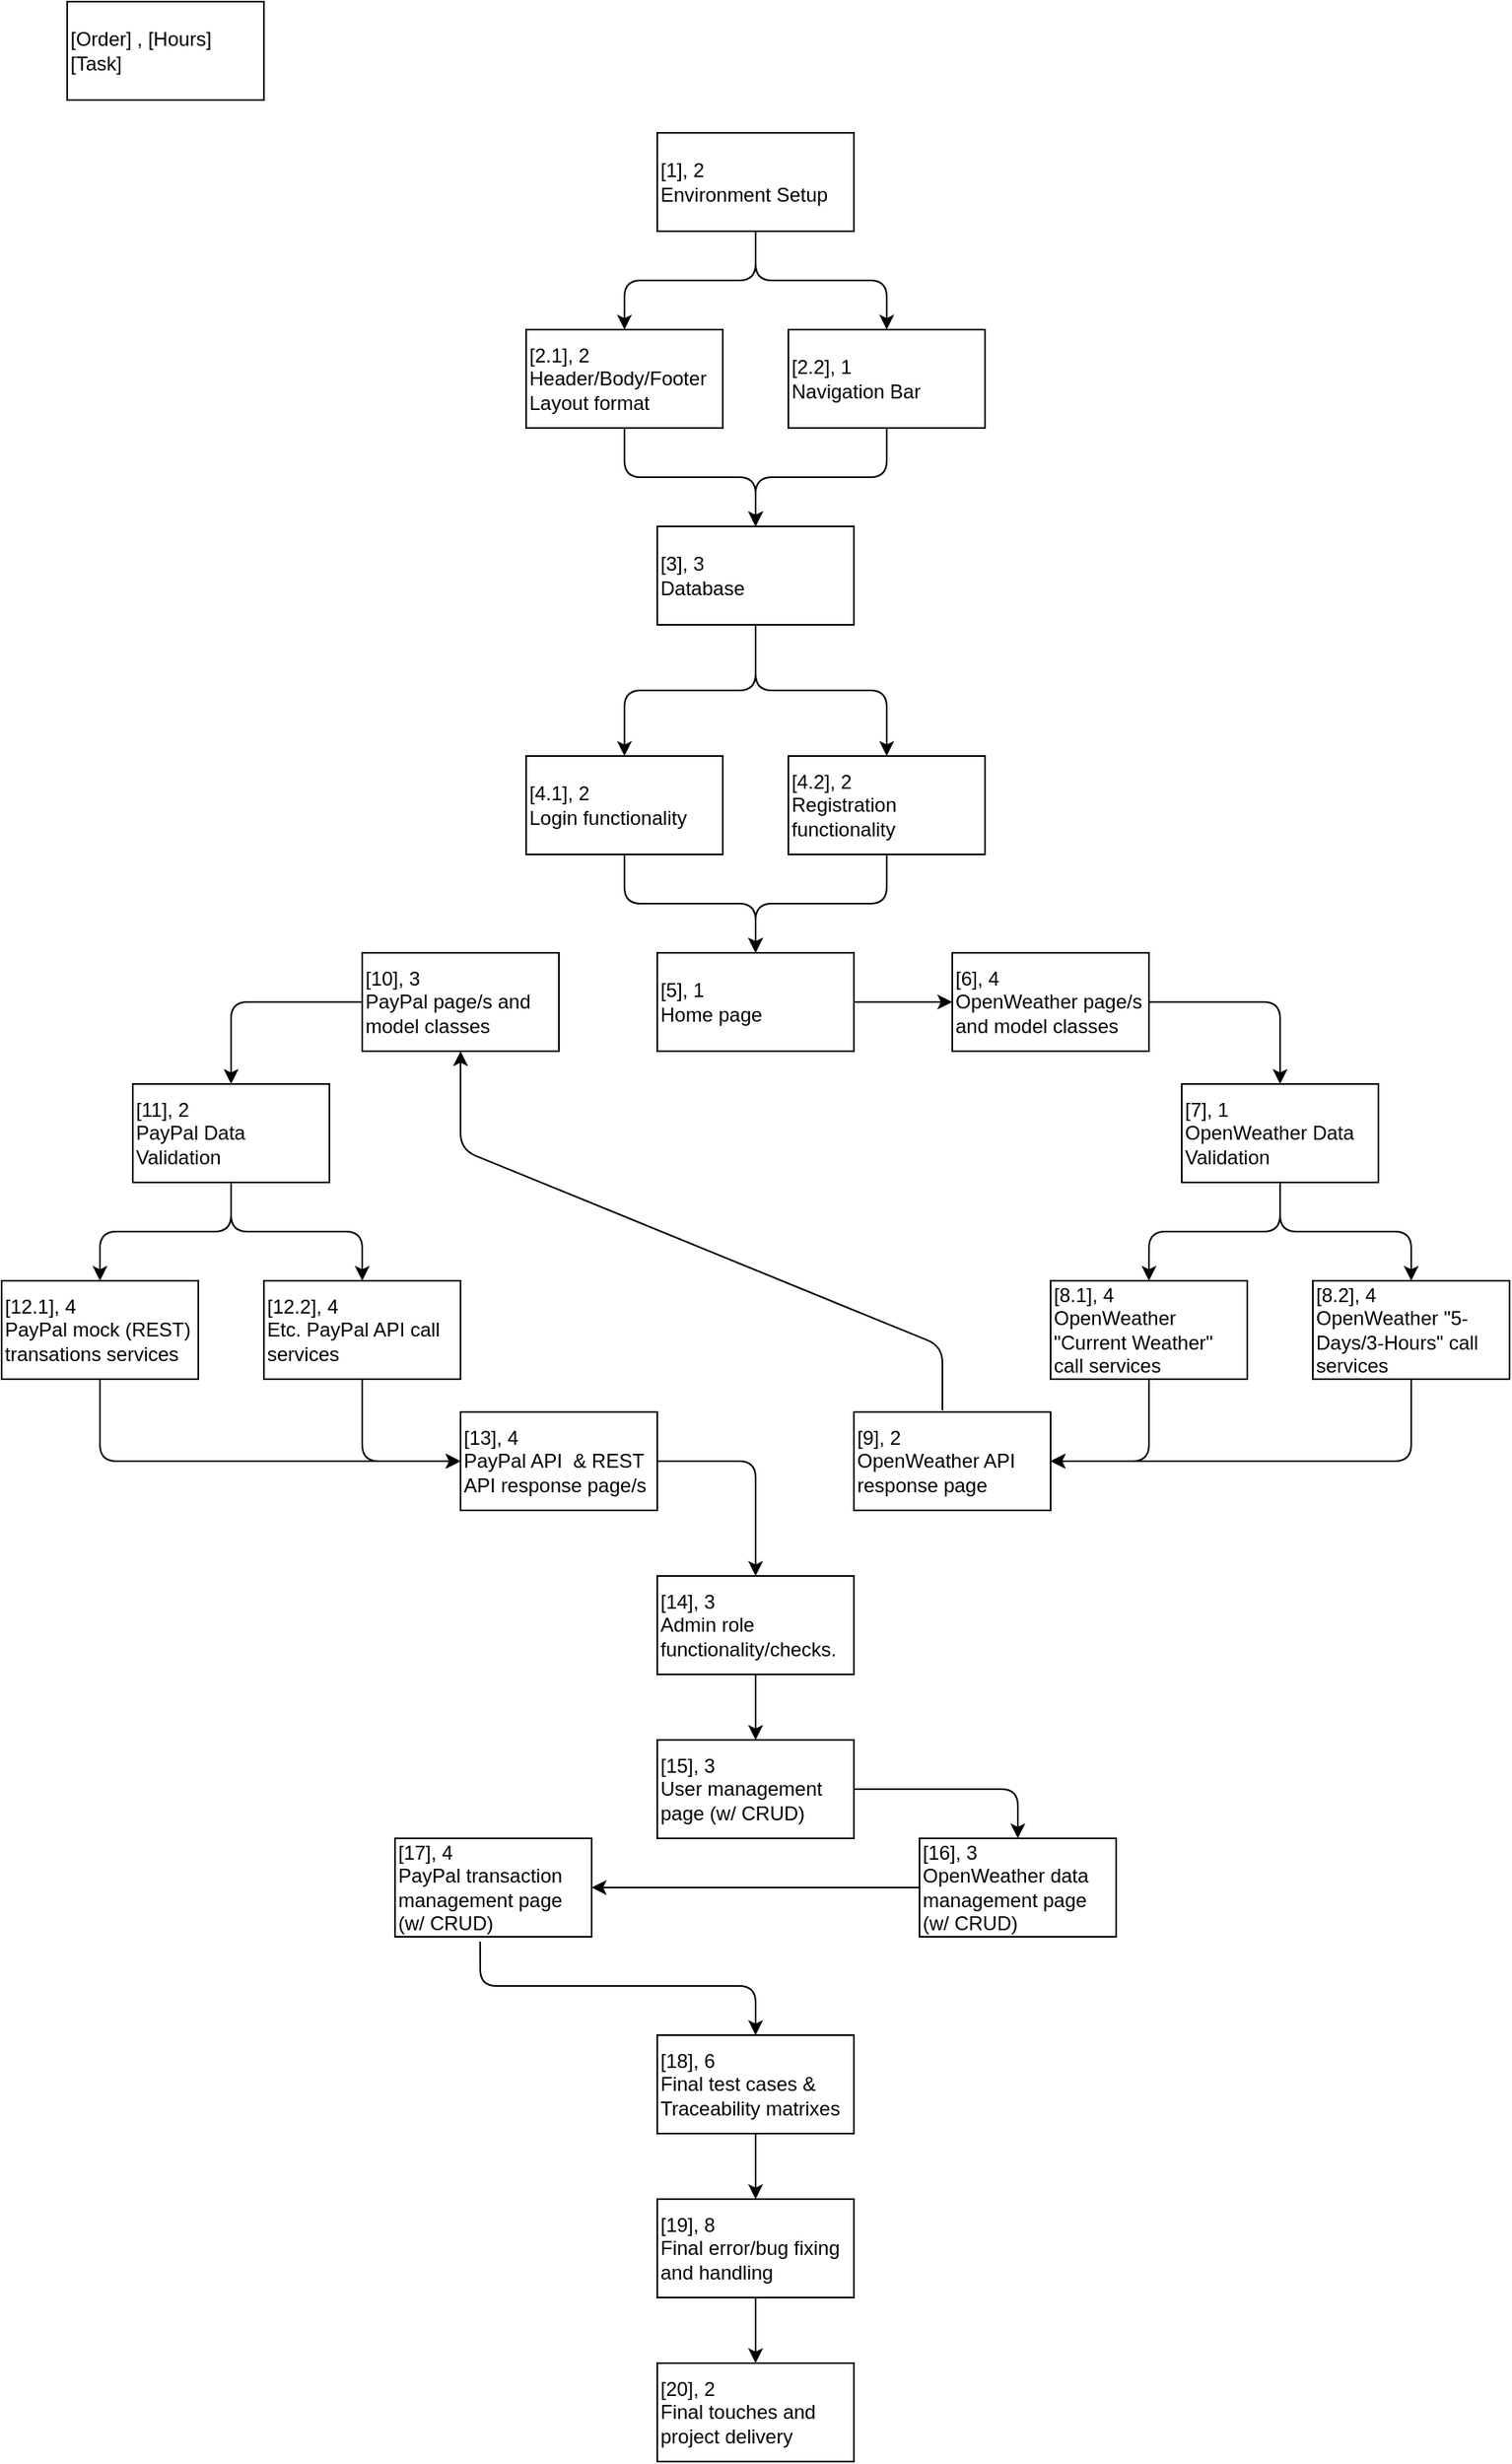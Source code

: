 <mxfile version="12.7.9" type="device"><diagram id="l1kTce5misl3AWBpScOo" name="Page-1"><mxGraphModel dx="1622" dy="1885" grid="1" gridSize="10" guides="1" tooltips="1" connect="1" arrows="1" fold="1" page="1" pageScale="1" pageWidth="850" pageHeight="1100" math="0" shadow="0"><root><mxCell id="0"/><mxCell id="1" parent="0"/><mxCell id="Xzwm3Am4kFhPTP6zd-Go-1" value="&lt;div&gt;[1], 2&lt;br&gt;&lt;/div&gt;&lt;div&gt;Environment Setup&lt;br&gt;&lt;/div&gt;" style="rounded=0;whiteSpace=wrap;html=1;align=left;" vertex="1" parent="1"><mxGeometry x="360" y="-140" width="120" height="60" as="geometry"/></mxCell><mxCell id="Xzwm3Am4kFhPTP6zd-Go-2" value="&lt;div&gt;[Order] , [Hours]&lt;br&gt;&lt;/div&gt;&lt;div&gt;[Task]&lt;br&gt;&lt;/div&gt;" style="rounded=0;whiteSpace=wrap;html=1;align=left;" vertex="1" parent="1"><mxGeometry y="-220" width="120" height="60" as="geometry"/></mxCell><mxCell id="Xzwm3Am4kFhPTP6zd-Go-3" value="&lt;div&gt;[2.1], 2&lt;br&gt;&lt;/div&gt;&lt;div&gt;Header/Body/Footer&lt;/div&gt;&lt;div&gt;Layout format&lt;br&gt;&lt;/div&gt;" style="rounded=0;whiteSpace=wrap;html=1;align=left;" vertex="1" parent="1"><mxGeometry x="280" y="-20" width="120" height="60" as="geometry"/></mxCell><mxCell id="Xzwm3Am4kFhPTP6zd-Go-4" value="" style="endArrow=classic;html=1;exitX=0.5;exitY=1;exitDx=0;exitDy=0;entryX=0.5;entryY=0;entryDx=0;entryDy=0;" edge="1" parent="1" source="Xzwm3Am4kFhPTP6zd-Go-1" target="Xzwm3Am4kFhPTP6zd-Go-3"><mxGeometry width="50" height="50" relative="1" as="geometry"><mxPoint x="590" y="-130" as="sourcePoint"/><mxPoint x="640" y="-180" as="targetPoint"/><Array as="points"><mxPoint x="420" y="-50"/><mxPoint x="340" y="-50"/></Array></mxGeometry></mxCell><mxCell id="Xzwm3Am4kFhPTP6zd-Go-7" value="&lt;div&gt;[5], 1&lt;br&gt;&lt;/div&gt;Home page" style="rounded=0;whiteSpace=wrap;html=1;align=left;" vertex="1" parent="1"><mxGeometry x="360" y="360" width="120" height="60" as="geometry"/></mxCell><mxCell id="Xzwm3Am4kFhPTP6zd-Go-8" value="&lt;div&gt;[10], 3&lt;br&gt;&lt;/div&gt;PayPal page/s and model classes" style="rounded=0;whiteSpace=wrap;html=1;align=left;" vertex="1" parent="1"><mxGeometry x="180" y="360" width="120" height="60" as="geometry"/></mxCell><mxCell id="Xzwm3Am4kFhPTP6zd-Go-9" value="&lt;div&gt;[6], 4&lt;br&gt;&lt;/div&gt;OpenWeather page/s and model classes" style="rounded=0;whiteSpace=wrap;html=1;align=left;" vertex="1" parent="1"><mxGeometry x="540" y="360" width="120" height="60" as="geometry"/></mxCell><mxCell id="Xzwm3Am4kFhPTP6zd-Go-10" value="" style="endArrow=classic;html=1;entryX=0.5;entryY=0;entryDx=0;entryDy=0;exitX=0.5;exitY=1;exitDx=0;exitDy=0;" edge="1" parent="1" source="Xzwm3Am4kFhPTP6zd-Go-51" target="Xzwm3Am4kFhPTP6zd-Go-42"><mxGeometry width="50" height="50" relative="1" as="geometry"><mxPoint x="580" y="160" as="sourcePoint"/><mxPoint x="330" y="170" as="targetPoint"/><Array as="points"><mxPoint x="420" y="200"/><mxPoint x="340" y="200"/></Array></mxGeometry></mxCell><mxCell id="Xzwm3Am4kFhPTP6zd-Go-13" value="&lt;div&gt;[2.2], 1&lt;br&gt;&lt;/div&gt;Navigation Bar" style="rounded=0;whiteSpace=wrap;html=1;align=left;" vertex="1" parent="1"><mxGeometry x="440" y="-20" width="120" height="60" as="geometry"/></mxCell><mxCell id="Xzwm3Am4kFhPTP6zd-Go-16" value="" style="endArrow=classic;html=1;exitX=1;exitY=0.5;exitDx=0;exitDy=0;entryX=0;entryY=0.5;entryDx=0;entryDy=0;" edge="1" parent="1" source="Xzwm3Am4kFhPTP6zd-Go-7" target="Xzwm3Am4kFhPTP6zd-Go-9"><mxGeometry width="50" height="50" relative="1" as="geometry"><mxPoint x="580" y="530" as="sourcePoint"/><mxPoint x="630" y="480" as="targetPoint"/></mxGeometry></mxCell><mxCell id="Xzwm3Am4kFhPTP6zd-Go-17" value="&lt;div&gt;[11], 2&lt;br&gt;&lt;/div&gt;PayPal Data Validation" style="rounded=0;whiteSpace=wrap;html=1;align=left;" vertex="1" parent="1"><mxGeometry x="40" y="440" width="120" height="60" as="geometry"/></mxCell><mxCell id="Xzwm3Am4kFhPTP6zd-Go-18" value="&lt;div&gt;[7], 1&lt;br&gt;&lt;/div&gt;OpenWeather Data Validation" style="rounded=0;whiteSpace=wrap;html=1;align=left;" vertex="1" parent="1"><mxGeometry x="680" y="440" width="120" height="60" as="geometry"/></mxCell><mxCell id="Xzwm3Am4kFhPTP6zd-Go-19" value="" style="endArrow=classic;html=1;exitX=0;exitY=0.5;exitDx=0;exitDy=0;entryX=0.5;entryY=0;entryDx=0;entryDy=0;" edge="1" parent="1" source="Xzwm3Am4kFhPTP6zd-Go-8" target="Xzwm3Am4kFhPTP6zd-Go-17"><mxGeometry width="50" height="50" relative="1" as="geometry"><mxPoint x="80" y="380" as="sourcePoint"/><mxPoint x="130" y="330" as="targetPoint"/><Array as="points"><mxPoint x="100" y="390"/></Array></mxGeometry></mxCell><mxCell id="Xzwm3Am4kFhPTP6zd-Go-20" value="" style="endArrow=classic;html=1;exitX=1;exitY=0.5;exitDx=0;exitDy=0;entryX=0.5;entryY=0;entryDx=0;entryDy=0;" edge="1" parent="1" source="Xzwm3Am4kFhPTP6zd-Go-9" target="Xzwm3Am4kFhPTP6zd-Go-18"><mxGeometry width="50" height="50" relative="1" as="geometry"><mxPoint x="540" y="530" as="sourcePoint"/><mxPoint x="590" y="480" as="targetPoint"/><Array as="points"><mxPoint x="740" y="390"/></Array></mxGeometry></mxCell><mxCell id="Xzwm3Am4kFhPTP6zd-Go-22" value="&lt;div&gt;[8.1], 4&lt;br&gt;&lt;/div&gt;OpenWeather &quot;Current Weather&quot; call services" style="rounded=0;whiteSpace=wrap;html=1;align=left;" vertex="1" parent="1"><mxGeometry x="600" y="560" width="120" height="60" as="geometry"/></mxCell><mxCell id="Xzwm3Am4kFhPTP6zd-Go-23" value="&lt;div&gt;[8.2], 4&lt;br&gt;&lt;/div&gt;OpenWeather &quot;5-Days/3-Hours&quot; call services" style="rounded=0;whiteSpace=wrap;html=1;align=left;" vertex="1" parent="1"><mxGeometry x="760" y="560" width="120" height="60" as="geometry"/></mxCell><mxCell id="Xzwm3Am4kFhPTP6zd-Go-24" value="" style="endArrow=classic;html=1;exitX=0.5;exitY=1;exitDx=0;exitDy=0;entryX=0.5;entryY=0;entryDx=0;entryDy=0;" edge="1" parent="1" source="Xzwm3Am4kFhPTP6zd-Go-18" target="Xzwm3Am4kFhPTP6zd-Go-23"><mxGeometry width="50" height="50" relative="1" as="geometry"><mxPoint x="850" y="520" as="sourcePoint"/><mxPoint x="840" y="500" as="targetPoint"/><Array as="points"><mxPoint x="740" y="530"/><mxPoint x="820" y="530"/></Array></mxGeometry></mxCell><mxCell id="Xzwm3Am4kFhPTP6zd-Go-25" value="" style="endArrow=classic;html=1;exitX=0.5;exitY=1;exitDx=0;exitDy=0;entryX=0.5;entryY=0;entryDx=0;entryDy=0;" edge="1" parent="1" source="Xzwm3Am4kFhPTP6zd-Go-18" target="Xzwm3Am4kFhPTP6zd-Go-22"><mxGeometry width="50" height="50" relative="1" as="geometry"><mxPoint x="530" y="560" as="sourcePoint"/><mxPoint x="580" y="510" as="targetPoint"/><Array as="points"><mxPoint x="740" y="530"/><mxPoint x="660" y="530"/></Array></mxGeometry></mxCell><mxCell id="Xzwm3Am4kFhPTP6zd-Go-26" value="&lt;div&gt;[9], 2&lt;br&gt;&lt;/div&gt;OpenWeather API response page" style="rounded=0;whiteSpace=wrap;html=1;align=left;" vertex="1" parent="1"><mxGeometry x="480" y="640" width="120" height="60" as="geometry"/></mxCell><mxCell id="Xzwm3Am4kFhPTP6zd-Go-27" value="" style="endArrow=classic;html=1;exitX=0.5;exitY=1;exitDx=0;exitDy=0;entryX=1;entryY=0.5;entryDx=0;entryDy=0;" edge="1" parent="1" source="Xzwm3Am4kFhPTP6zd-Go-22" target="Xzwm3Am4kFhPTP6zd-Go-26"><mxGeometry width="50" height="50" relative="1" as="geometry"><mxPoint x="720" y="720" as="sourcePoint"/><mxPoint x="770" y="670" as="targetPoint"/><Array as="points"><mxPoint x="660" y="670"/></Array></mxGeometry></mxCell><mxCell id="Xzwm3Am4kFhPTP6zd-Go-28" value="" style="endArrow=classic;html=1;exitX=0.5;exitY=1;exitDx=0;exitDy=0;entryX=1;entryY=0.5;entryDx=0;entryDy=0;" edge="1" parent="1" source="Xzwm3Am4kFhPTP6zd-Go-23" target="Xzwm3Am4kFhPTP6zd-Go-26"><mxGeometry width="50" height="50" relative="1" as="geometry"><mxPoint x="740" y="720" as="sourcePoint"/><mxPoint x="790" y="670" as="targetPoint"/><Array as="points"><mxPoint x="820" y="670"/></Array></mxGeometry></mxCell><mxCell id="Xzwm3Am4kFhPTP6zd-Go-29" value="&lt;div&gt;[12.2], 4&lt;br&gt;&lt;/div&gt;Etc. PayPal API call services" style="rounded=0;whiteSpace=wrap;html=1;align=left;" vertex="1" parent="1"><mxGeometry x="120" y="560" width="120" height="60" as="geometry"/></mxCell><mxCell id="Xzwm3Am4kFhPTP6zd-Go-30" value="&lt;div&gt;[12.1], 4&lt;br&gt;&lt;/div&gt;PayPal mock (REST) transations services" style="rounded=0;whiteSpace=wrap;html=1;align=left;" vertex="1" parent="1"><mxGeometry x="-40" y="560" width="120" height="60" as="geometry"/></mxCell><mxCell id="Xzwm3Am4kFhPTP6zd-Go-31" value="" style="endArrow=classic;html=1;exitX=0.5;exitY=1;exitDx=0;exitDy=0;entryX=0.5;entryY=0;entryDx=0;entryDy=0;" edge="1" parent="1" source="Xzwm3Am4kFhPTP6zd-Go-17" target="Xzwm3Am4kFhPTP6zd-Go-29"><mxGeometry width="50" height="50" relative="1" as="geometry"><mxPoint x="210" y="530" as="sourcePoint"/><mxPoint x="260" y="480" as="targetPoint"/><Array as="points"><mxPoint x="100" y="530"/><mxPoint x="180" y="530"/></Array></mxGeometry></mxCell><mxCell id="Xzwm3Am4kFhPTP6zd-Go-32" value="" style="endArrow=classic;html=1;exitX=0.5;exitY=1;exitDx=0;exitDy=0;entryX=0.5;entryY=0;entryDx=0;entryDy=0;" edge="1" parent="1" source="Xzwm3Am4kFhPTP6zd-Go-17" target="Xzwm3Am4kFhPTP6zd-Go-30"><mxGeometry width="50" height="50" relative="1" as="geometry"><mxPoint x="-130" y="540" as="sourcePoint"/><mxPoint x="-80" y="490" as="targetPoint"/><Array as="points"><mxPoint x="100" y="530"/><mxPoint x="20" y="530"/></Array></mxGeometry></mxCell><mxCell id="Xzwm3Am4kFhPTP6zd-Go-33" value="&lt;div&gt;[13], 4&lt;br&gt;&lt;/div&gt;PayPal API&amp;nbsp; &amp;amp; REST API response page/s" style="rounded=0;whiteSpace=wrap;html=1;align=left;" vertex="1" parent="1"><mxGeometry x="240" y="640" width="120" height="60" as="geometry"/></mxCell><mxCell id="Xzwm3Am4kFhPTP6zd-Go-34" value="" style="endArrow=classic;html=1;exitX=0.5;exitY=1;exitDx=0;exitDy=0;entryX=0;entryY=0.5;entryDx=0;entryDy=0;" edge="1" parent="1" source="Xzwm3Am4kFhPTP6zd-Go-29" target="Xzwm3Am4kFhPTP6zd-Go-33"><mxGeometry width="50" height="50" relative="1" as="geometry"><mxPoint x="100" y="730" as="sourcePoint"/><mxPoint x="150" y="680" as="targetPoint"/><Array as="points"><mxPoint x="180" y="670"/></Array></mxGeometry></mxCell><mxCell id="Xzwm3Am4kFhPTP6zd-Go-35" value="" style="endArrow=classic;html=1;exitX=0.5;exitY=1;exitDx=0;exitDy=0;entryX=0;entryY=0.5;entryDx=0;entryDy=0;" edge="1" parent="1" source="Xzwm3Am4kFhPTP6zd-Go-30" target="Xzwm3Am4kFhPTP6zd-Go-33"><mxGeometry width="50" height="50" relative="1" as="geometry"><mxPoint x="120" y="780" as="sourcePoint"/><mxPoint x="170" y="730" as="targetPoint"/><Array as="points"><mxPoint x="20" y="670"/></Array></mxGeometry></mxCell><mxCell id="Xzwm3Am4kFhPTP6zd-Go-41" value="&lt;div&gt;[14], 3&lt;br&gt;&lt;/div&gt;Admin role functionality/checks." style="rounded=0;whiteSpace=wrap;html=1;align=left;" vertex="1" parent="1"><mxGeometry x="360" y="740" width="120" height="60" as="geometry"/></mxCell><mxCell id="Xzwm3Am4kFhPTP6zd-Go-42" value="&lt;div&gt;[4.1], 2&lt;br&gt;&lt;/div&gt;Login functionality" style="rounded=0;whiteSpace=wrap;html=1;align=left;" vertex="1" parent="1"><mxGeometry x="280" y="240" width="120" height="60" as="geometry"/></mxCell><mxCell id="Xzwm3Am4kFhPTP6zd-Go-44" value="&lt;div&gt;[4.2], 2&lt;br&gt;&lt;/div&gt;Registration functionality" style="rounded=0;whiteSpace=wrap;html=1;align=left;" vertex="1" parent="1"><mxGeometry x="440" y="240" width="120" height="60" as="geometry"/></mxCell><mxCell id="Xzwm3Am4kFhPTP6zd-Go-45" value="" style="endArrow=classic;html=1;entryX=0.5;entryY=0;entryDx=0;entryDy=0;exitX=0.5;exitY=1;exitDx=0;exitDy=0;" edge="1" parent="1" source="Xzwm3Am4kFhPTP6zd-Go-51" target="Xzwm3Am4kFhPTP6zd-Go-44"><mxGeometry width="50" height="50" relative="1" as="geometry"><mxPoint x="580" y="190" as="sourcePoint"/><mxPoint x="280" y="150" as="targetPoint"/><Array as="points"><mxPoint x="420" y="200"/><mxPoint x="500" y="200"/></Array></mxGeometry></mxCell><mxCell id="Xzwm3Am4kFhPTP6zd-Go-47" value="" style="endArrow=classic;html=1;exitX=0.5;exitY=1;exitDx=0;exitDy=0;entryX=0.5;entryY=0;entryDx=0;entryDy=0;" edge="1" parent="1" source="Xzwm3Am4kFhPTP6zd-Go-1" target="Xzwm3Am4kFhPTP6zd-Go-13"><mxGeometry width="50" height="50" relative="1" as="geometry"><mxPoint x="540" y="50" as="sourcePoint"/><mxPoint x="590" as="targetPoint"/><Array as="points"><mxPoint x="420" y="-50"/><mxPoint x="500" y="-50"/></Array></mxGeometry></mxCell><mxCell id="Xzwm3Am4kFhPTP6zd-Go-49" value="" style="endArrow=classic;html=1;exitX=0.5;exitY=1;exitDx=0;exitDy=0;entryX=0.5;entryY=0;entryDx=0;entryDy=0;" edge="1" parent="1" source="Xzwm3Am4kFhPTP6zd-Go-42" target="Xzwm3Am4kFhPTP6zd-Go-7"><mxGeometry width="50" height="50" relative="1" as="geometry"><mxPoint x="150" y="330" as="sourcePoint"/><mxPoint x="200" y="280" as="targetPoint"/><Array as="points"><mxPoint x="340" y="330"/><mxPoint x="420" y="330"/></Array></mxGeometry></mxCell><mxCell id="Xzwm3Am4kFhPTP6zd-Go-50" value="" style="endArrow=classic;html=1;exitX=0.5;exitY=1;exitDx=0;exitDy=0;entryX=0.5;entryY=0;entryDx=0;entryDy=0;" edge="1" parent="1" source="Xzwm3Am4kFhPTP6zd-Go-44" target="Xzwm3Am4kFhPTP6zd-Go-7"><mxGeometry width="50" height="50" relative="1" as="geometry"><mxPoint x="600" y="320" as="sourcePoint"/><mxPoint x="650" y="270" as="targetPoint"/><Array as="points"><mxPoint x="500" y="330"/><mxPoint x="420" y="330"/></Array></mxGeometry></mxCell><mxCell id="Xzwm3Am4kFhPTP6zd-Go-51" value="&lt;div&gt;[3], 3&lt;br&gt;&lt;/div&gt;Database" style="rounded=0;whiteSpace=wrap;html=1;align=left;" vertex="1" parent="1"><mxGeometry x="360" y="100" width="120" height="60" as="geometry"/></mxCell><mxCell id="Xzwm3Am4kFhPTP6zd-Go-52" value="" style="endArrow=classic;html=1;exitX=0.5;exitY=1;exitDx=0;exitDy=0;entryX=0.5;entryY=0;entryDx=0;entryDy=0;" edge="1" parent="1" source="Xzwm3Am4kFhPTP6zd-Go-3" target="Xzwm3Am4kFhPTP6zd-Go-51"><mxGeometry width="50" height="50" relative="1" as="geometry"><mxPoint x="280" y="130" as="sourcePoint"/><mxPoint x="330" y="80" as="targetPoint"/><Array as="points"><mxPoint x="340" y="70"/><mxPoint x="420" y="70"/></Array></mxGeometry></mxCell><mxCell id="Xzwm3Am4kFhPTP6zd-Go-53" value="" style="endArrow=classic;html=1;exitX=0.5;exitY=1;exitDx=0;exitDy=0;entryX=0.5;entryY=0;entryDx=0;entryDy=0;" edge="1" parent="1" source="Xzwm3Am4kFhPTP6zd-Go-13" target="Xzwm3Am4kFhPTP6zd-Go-51"><mxGeometry width="50" height="50" relative="1" as="geometry"><mxPoint x="620" y="160" as="sourcePoint"/><mxPoint x="670" y="110" as="targetPoint"/><Array as="points"><mxPoint x="500" y="70"/><mxPoint x="420" y="70"/></Array></mxGeometry></mxCell><mxCell id="Xzwm3Am4kFhPTP6zd-Go-56" value="" style="endArrow=classic;html=1;exitX=0.45;exitY=-0.017;exitDx=0;exitDy=0;exitPerimeter=0;entryX=0.5;entryY=1;entryDx=0;entryDy=0;endFill=1;" edge="1" parent="1" source="Xzwm3Am4kFhPTP6zd-Go-26" target="Xzwm3Am4kFhPTP6zd-Go-8"><mxGeometry width="50" height="50" relative="1" as="geometry"><mxPoint x="480" y="600" as="sourcePoint"/><mxPoint x="530" y="550" as="targetPoint"/><Array as="points"><mxPoint x="534" y="600"/><mxPoint x="240" y="480"/></Array></mxGeometry></mxCell><mxCell id="Xzwm3Am4kFhPTP6zd-Go-58" value="" style="endArrow=classic;html=1;exitX=1;exitY=0.5;exitDx=0;exitDy=0;entryX=0.5;entryY=0;entryDx=0;entryDy=0;" edge="1" parent="1" source="Xzwm3Am4kFhPTP6zd-Go-33" target="Xzwm3Am4kFhPTP6zd-Go-41"><mxGeometry width="50" height="50" relative="1" as="geometry"><mxPoint x="390" y="750" as="sourcePoint"/><mxPoint x="440" y="700" as="targetPoint"/><Array as="points"><mxPoint x="420" y="670"/></Array></mxGeometry></mxCell><mxCell id="Xzwm3Am4kFhPTP6zd-Go-59" value="&lt;div&gt;[15], 3&lt;br&gt;&lt;/div&gt;User management page (w/ CRUD)" style="rounded=0;whiteSpace=wrap;html=1;align=left;" vertex="1" parent="1"><mxGeometry x="360" y="840" width="120" height="60" as="geometry"/></mxCell><mxCell id="Xzwm3Am4kFhPTP6zd-Go-60" value="&lt;div&gt;[17], 4&lt;br&gt;&lt;/div&gt;PayPal transaction management page (w/ CRUD)" style="rounded=0;whiteSpace=wrap;html=1;align=left;" vertex="1" parent="1"><mxGeometry x="200" y="900" width="120" height="60" as="geometry"/></mxCell><mxCell id="Xzwm3Am4kFhPTP6zd-Go-61" value="&lt;div&gt;[16], 3&lt;br&gt;&lt;/div&gt;OpenWeather data management page (w/ CRUD)" style="rounded=0;whiteSpace=wrap;html=1;align=left;" vertex="1" parent="1"><mxGeometry x="520" y="900" width="120" height="60" as="geometry"/></mxCell><mxCell id="Xzwm3Am4kFhPTP6zd-Go-62" value="" style="endArrow=classic;html=1;exitX=0.5;exitY=1;exitDx=0;exitDy=0;entryX=0.5;entryY=0;entryDx=0;entryDy=0;" edge="1" parent="1" source="Xzwm3Am4kFhPTP6zd-Go-41" target="Xzwm3Am4kFhPTP6zd-Go-59"><mxGeometry width="50" height="50" relative="1" as="geometry"><mxPoint x="200" y="830" as="sourcePoint"/><mxPoint x="250" y="780" as="targetPoint"/></mxGeometry></mxCell><mxCell id="Xzwm3Am4kFhPTP6zd-Go-66" value="" style="endArrow=classic;html=1;exitX=1;exitY=0.5;exitDx=0;exitDy=0;entryX=0.5;entryY=0;entryDx=0;entryDy=0;" edge="1" parent="1" source="Xzwm3Am4kFhPTP6zd-Go-59" target="Xzwm3Am4kFhPTP6zd-Go-61"><mxGeometry width="50" height="50" relative="1" as="geometry"><mxPoint x="520" y="980" as="sourcePoint"/><mxPoint x="620" y="890" as="targetPoint"/><Array as="points"><mxPoint x="580" y="870"/></Array></mxGeometry></mxCell><mxCell id="Xzwm3Am4kFhPTP6zd-Go-67" value="" style="endArrow=classic;html=1;exitX=0;exitY=0.5;exitDx=0;exitDy=0;entryX=1;entryY=0.5;entryDx=0;entryDy=0;" edge="1" parent="1" source="Xzwm3Am4kFhPTP6zd-Go-61" target="Xzwm3Am4kFhPTP6zd-Go-60"><mxGeometry width="50" height="50" relative="1" as="geometry"><mxPoint x="500" y="990" as="sourcePoint"/><mxPoint x="550" y="940" as="targetPoint"/><Array as="points"><mxPoint x="440" y="930"/><mxPoint x="330" y="930"/></Array></mxGeometry></mxCell><mxCell id="Xzwm3Am4kFhPTP6zd-Go-68" value="&lt;div&gt;[18], 6&lt;br&gt;&lt;/div&gt;Final test cases &amp;amp; Traceability matrixes" style="rounded=0;whiteSpace=wrap;html=1;align=left;" vertex="1" parent="1"><mxGeometry x="360" y="1020" width="120" height="60" as="geometry"/></mxCell><mxCell id="Xzwm3Am4kFhPTP6zd-Go-69" value="" style="endArrow=classic;html=1;exitX=0.433;exitY=1.05;exitDx=0;exitDy=0;exitPerimeter=0;entryX=0.5;entryY=0;entryDx=0;entryDy=0;" edge="1" parent="1" source="Xzwm3Am4kFhPTP6zd-Go-60" target="Xzwm3Am4kFhPTP6zd-Go-68"><mxGeometry width="50" height="50" relative="1" as="geometry"><mxPoint x="270" y="1050" as="sourcePoint"/><mxPoint x="320" y="1000" as="targetPoint"/><Array as="points"><mxPoint x="252" y="990"/><mxPoint x="420" y="990"/></Array></mxGeometry></mxCell><mxCell id="Xzwm3Am4kFhPTP6zd-Go-70" value="&lt;div&gt;[19], 8&lt;br&gt;&lt;/div&gt;Final error/bug fixing and handling" style="rounded=0;whiteSpace=wrap;html=1;align=left;" vertex="1" parent="1"><mxGeometry x="360" y="1120" width="120" height="60" as="geometry"/></mxCell><mxCell id="Xzwm3Am4kFhPTP6zd-Go-71" value="&lt;div&gt;[20], 2&lt;br&gt;&lt;/div&gt;Final touches and project delivery" style="rounded=0;whiteSpace=wrap;html=1;align=left;" vertex="1" parent="1"><mxGeometry x="360" y="1220" width="120" height="60" as="geometry"/></mxCell><mxCell id="Xzwm3Am4kFhPTP6zd-Go-72" value="" style="endArrow=classic;html=1;exitX=0.5;exitY=1;exitDx=0;exitDy=0;entryX=0.5;entryY=0;entryDx=0;entryDy=0;" edge="1" parent="1" source="Xzwm3Am4kFhPTP6zd-Go-68" target="Xzwm3Am4kFhPTP6zd-Go-70"><mxGeometry width="50" height="50" relative="1" as="geometry"><mxPoint x="580" y="1130" as="sourcePoint"/><mxPoint x="630" y="1080" as="targetPoint"/></mxGeometry></mxCell><mxCell id="Xzwm3Am4kFhPTP6zd-Go-73" value="" style="endArrow=classic;html=1;exitX=0.5;exitY=1;exitDx=0;exitDy=0;entryX=0.5;entryY=0;entryDx=0;entryDy=0;" edge="1" parent="1" source="Xzwm3Am4kFhPTP6zd-Go-70" target="Xzwm3Am4kFhPTP6zd-Go-71"><mxGeometry width="50" height="50" relative="1" as="geometry"><mxPoint x="240" y="1210" as="sourcePoint"/><mxPoint x="290" y="1160" as="targetPoint"/></mxGeometry></mxCell></root></mxGraphModel></diagram></mxfile>